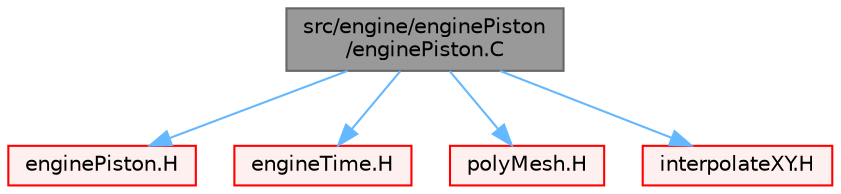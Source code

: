digraph "src/engine/enginePiston/enginePiston.C"
{
 // LATEX_PDF_SIZE
  bgcolor="transparent";
  edge [fontname=Helvetica,fontsize=10,labelfontname=Helvetica,labelfontsize=10];
  node [fontname=Helvetica,fontsize=10,shape=box,height=0.2,width=0.4];
  Node1 [id="Node000001",label="src/engine/enginePiston\l/enginePiston.C",height=0.2,width=0.4,color="gray40", fillcolor="grey60", style="filled", fontcolor="black",tooltip=" "];
  Node1 -> Node2 [id="edge1_Node000001_Node000002",color="steelblue1",style="solid",tooltip=" "];
  Node2 [id="Node000002",label="enginePiston.H",height=0.2,width=0.4,color="red", fillcolor="#FFF0F0", style="filled",URL="$enginePiston_8H.html",tooltip=" "];
  Node1 -> Node257 [id="edge2_Node000001_Node000257",color="steelblue1",style="solid",tooltip=" "];
  Node257 [id="Node000257",label="engineTime.H",height=0.2,width=0.4,color="red", fillcolor="#FFF0F0", style="filled",URL="$engineTime_8H.html",tooltip=" "];
  Node1 -> Node308 [id="edge3_Node000001_Node000308",color="steelblue1",style="solid",tooltip=" "];
  Node308 [id="Node000308",label="polyMesh.H",height=0.2,width=0.4,color="red", fillcolor="#FFF0F0", style="filled",URL="$polyMesh_8H.html",tooltip=" "];
  Node1 -> Node344 [id="edge4_Node000001_Node000344",color="steelblue1",style="solid",tooltip=" "];
  Node344 [id="Node000344",label="interpolateXY.H",height=0.2,width=0.4,color="red", fillcolor="#FFF0F0", style="filled",URL="$interpolateXY_8H.html",tooltip="Interpolates y values from one curve to another with a different x distribution."];
}
